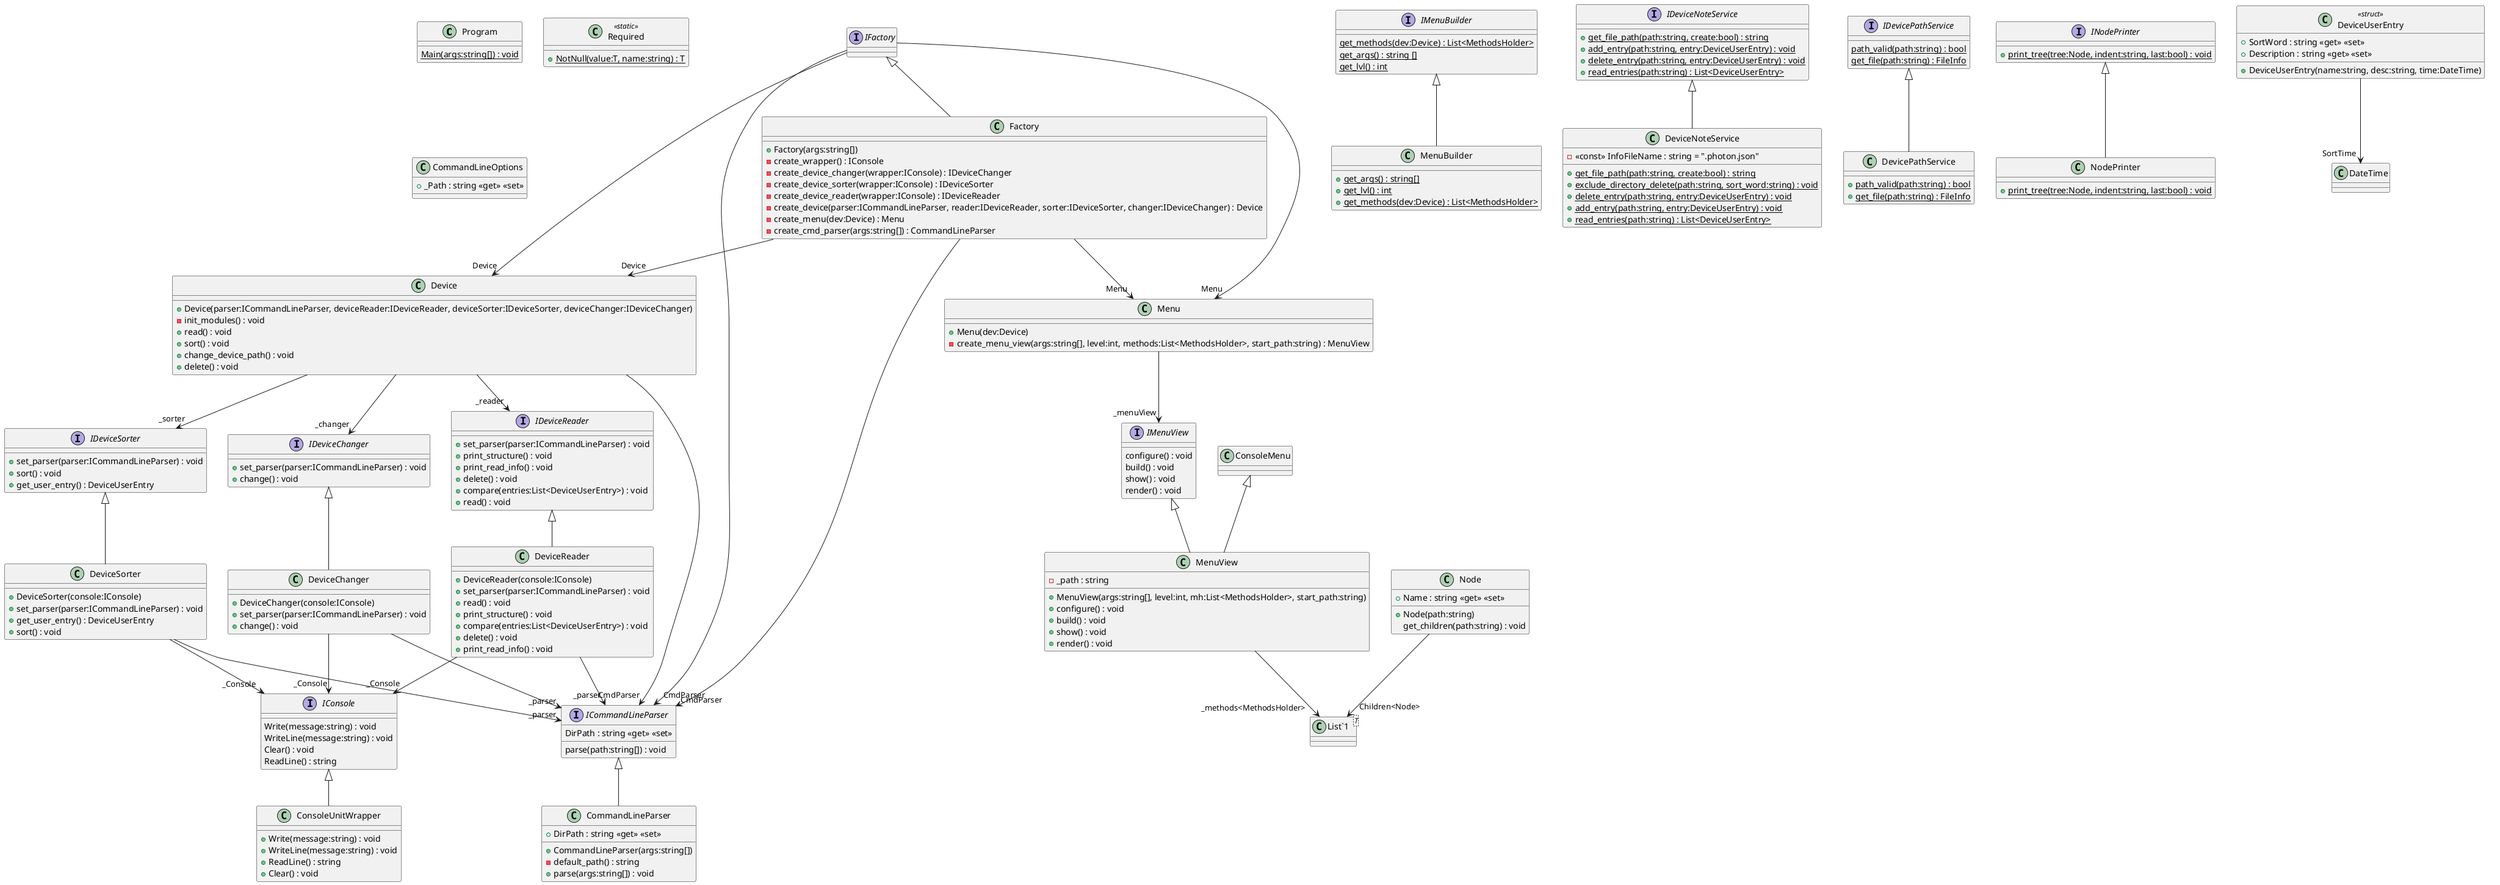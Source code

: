 @startuml
class Program {
    {static} Main(args:string[]) : void
}
class Required <<static>> {
    + {static} NotNull(value:T, name:string) : T
}
class Device {
    + Device(parser:ICommandLineParser, deviceReader:IDeviceReader, deviceSorter:IDeviceSorter, deviceChanger:IDeviceChanger)
    - init_modules() : void
    + read() : void
    + sort() : void
    + change_device_path() : void
    + delete() : void
}
Device --> "CmdParser" ICommandLineParser
Device --> "_reader" IDeviceReader
Device --> "_sorter" IDeviceSorter
Device --> "_changer" IDeviceChanger
class DeviceChanger {
    + DeviceChanger(console:IConsole)
    + set_parser(parser:ICommandLineParser) : void
    + change() : void
}
IDeviceChanger <|-- DeviceChanger
DeviceChanger --> "_parser" ICommandLineParser
DeviceChanger --> "_Console" IConsole
class DeviceReader {
    + DeviceReader(console:IConsole)
    + set_parser(parser:ICommandLineParser) : void
    + read() : void
    + print_structure() : void
    + compare(entries:List<DeviceUserEntry>) : void
    + delete() : void
    + print_read_info() : void
}
IDeviceReader <|-- DeviceReader
DeviceReader --> "_parser" ICommandLineParser
DeviceReader --> "_Console" IConsole
class DeviceSorter {
    + DeviceSorter(console:IConsole)
    + set_parser(parser:ICommandLineParser) : void
    + get_user_entry() : DeviceUserEntry
    + sort() : void
}
IDeviceSorter <|-- DeviceSorter
DeviceSorter --> "_parser" ICommandLineParser
DeviceSorter --> "_Console" IConsole
class Factory {
    + Factory(args:string[])
    - create_wrapper() : IConsole
    - create_device_changer(wrapper:IConsole) : IDeviceChanger
    - create_device_sorter(wrapper:IConsole) : IDeviceSorter
    - create_device_reader(wrapper:IConsole) : IDeviceReader
    - create_device(parser:ICommandLineParser, reader:IDeviceReader, sorter:IDeviceSorter, changer:IDeviceChanger) : Device
    - create_menu(dev:Device) : Menu
    - create_cmd_parser(args:string[]) : CommandLineParser
}
IFactory <|-- Factory
Factory --> "Menu" Menu
Factory --> "Device" Device
Factory --> "CmdParser" ICommandLineParser
class Menu {
    + Menu(dev:Device)
    - create_menu_view(args:string[], level:int, methods:List<MethodsHolder>, start_path:string) : MenuView
}
Menu --> "_menuView" IMenuView
class MenuBuilder {
    + {static} get_args() : string[]
    + {static} get_lvl() : int
    + {static} get_methods(dev:Device) : List<MethodsHolder>
}
IMenuBuilder <|-- MenuBuilder
class MenuView {
    - _path : string
    + MenuView(args:string[], level:int, mh:List<MethodsHolder>, start_path:string)
    + configure() : void
    + build() : void
    + show() : void
    + render() : void
}
class "List`1"<T> {
}
ConsoleMenu <|-- MenuView
IMenuView <|-- MenuView
MenuView --> "_methods<MethodsHolder>" "List`1"
interface IDeviceChanger {
    + set_parser(parser:ICommandLineParser) : void
    + change() : void
}
interface IDeviceReader {
    + set_parser(parser:ICommandLineParser) : void
    + print_structure() : void
    + print_read_info() : void
    + delete() : void
    + compare(entries:List<DeviceUserEntry>) : void
    + read() : void
}
interface IDeviceSorter {
    + set_parser(parser:ICommandLineParser) : void
    + sort() : void
    + get_user_entry() : DeviceUserEntry
}
class DeviceNoteService {
    - <<const>> InfoFileName : string = ".photon.json"
    + {static} get_file_path(path:string, create:bool) : string
    + {static} exclude_directory_delete(path:string, sort_word:string) : void
    + {static} delete_entry(path:string, entry:DeviceUserEntry) : void
    + {static} add_entry(path:string, entry:DeviceUserEntry) : void
    + {static} read_entries(path:string) : List<DeviceUserEntry>
}
IDeviceNoteService <|-- DeviceNoteService
class DevicePathService {
    + {static} path_valid(path:string) : bool
    + {static} get_file(path:string) : FileInfo
}
IDevicePathService <|-- DevicePathService
class CommandLineOptions {
    + _Path : string <<get>> <<set>>
}
class CommandLineParser {
    + DirPath : string <<get>> <<set>>
    + CommandLineParser(args:string[])
    - default_path() : string
    + parse(args:string[]) : void
}
ICommandLineParser <|-- CommandLineParser
class ConsoleUnitWrapper {
    + Write(message:string) : void
    + WriteLine(message:string) : void
    + ReadLine() : string
    + Clear() : void
}
IConsole <|-- ConsoleUnitWrapper
interface IConsole {
    Write(message:string) : void
    WriteLine(message:string) : void
    Clear() : void
    ReadLine() : string
}
interface INodePrinter {
    + {static} print_tree(tree:Node, indent:string, last:bool) : void
}
class Node {
    + Name : string <<get>> <<set>>
    + Node(path:string)
    get_children(path:string) : void
}
class "List`1"<T> {
}
Node --> "Children<Node>" "List`1"
class NodePrinter {
    + {static} print_tree(tree:Node, indent:string, last:bool) : void
}
INodePrinter <|-- NodePrinter
class DeviceUserEntry <<struct>> {
    + DeviceUserEntry(name:string, desc:string, time:DateTime)
    + SortWord : string <<get>> <<set>>
    + Description : string <<get>> <<set>>
}
DeviceUserEntry --> "SortTime" DateTime
class MethodsHolder <<struct>> {
    + MethodsHolder(method:Action, description:string)
    + _description : string <<get>>
}
MethodsHolder --> "_method" Action
interface IFactory {
}
IFactory --> "Menu" Menu
IFactory --> "CmdParser" ICommandLineParser
IFactory --> "Device" Device
interface IMenuBuilder {
    {static} get_methods(dev:Device) : List<MethodsHolder>
    {static} get_args() : string []
    {static} get_lvl() : int
}
interface IMenuView {
    configure() : void
    build() : void
    show() : void
    render() : void
}
interface IDeviceNoteService {
    + {static} get_file_path(path:string, create:bool) : string
    + {static} add_entry(path:string, entry:DeviceUserEntry) : void
    + {static} delete_entry(path:string, entry:DeviceUserEntry) : void
    + {static} read_entries(path:string) : List<DeviceUserEntry>
}
interface IDevicePathService {
    {static} path_valid(path:string) : bool
    {static} get_file(path:string) : FileInfo
}
interface ICommandLineParser {
    DirPath : string <<get>> <<set>>
    parse(path:string[]) : void
}
@enduml
